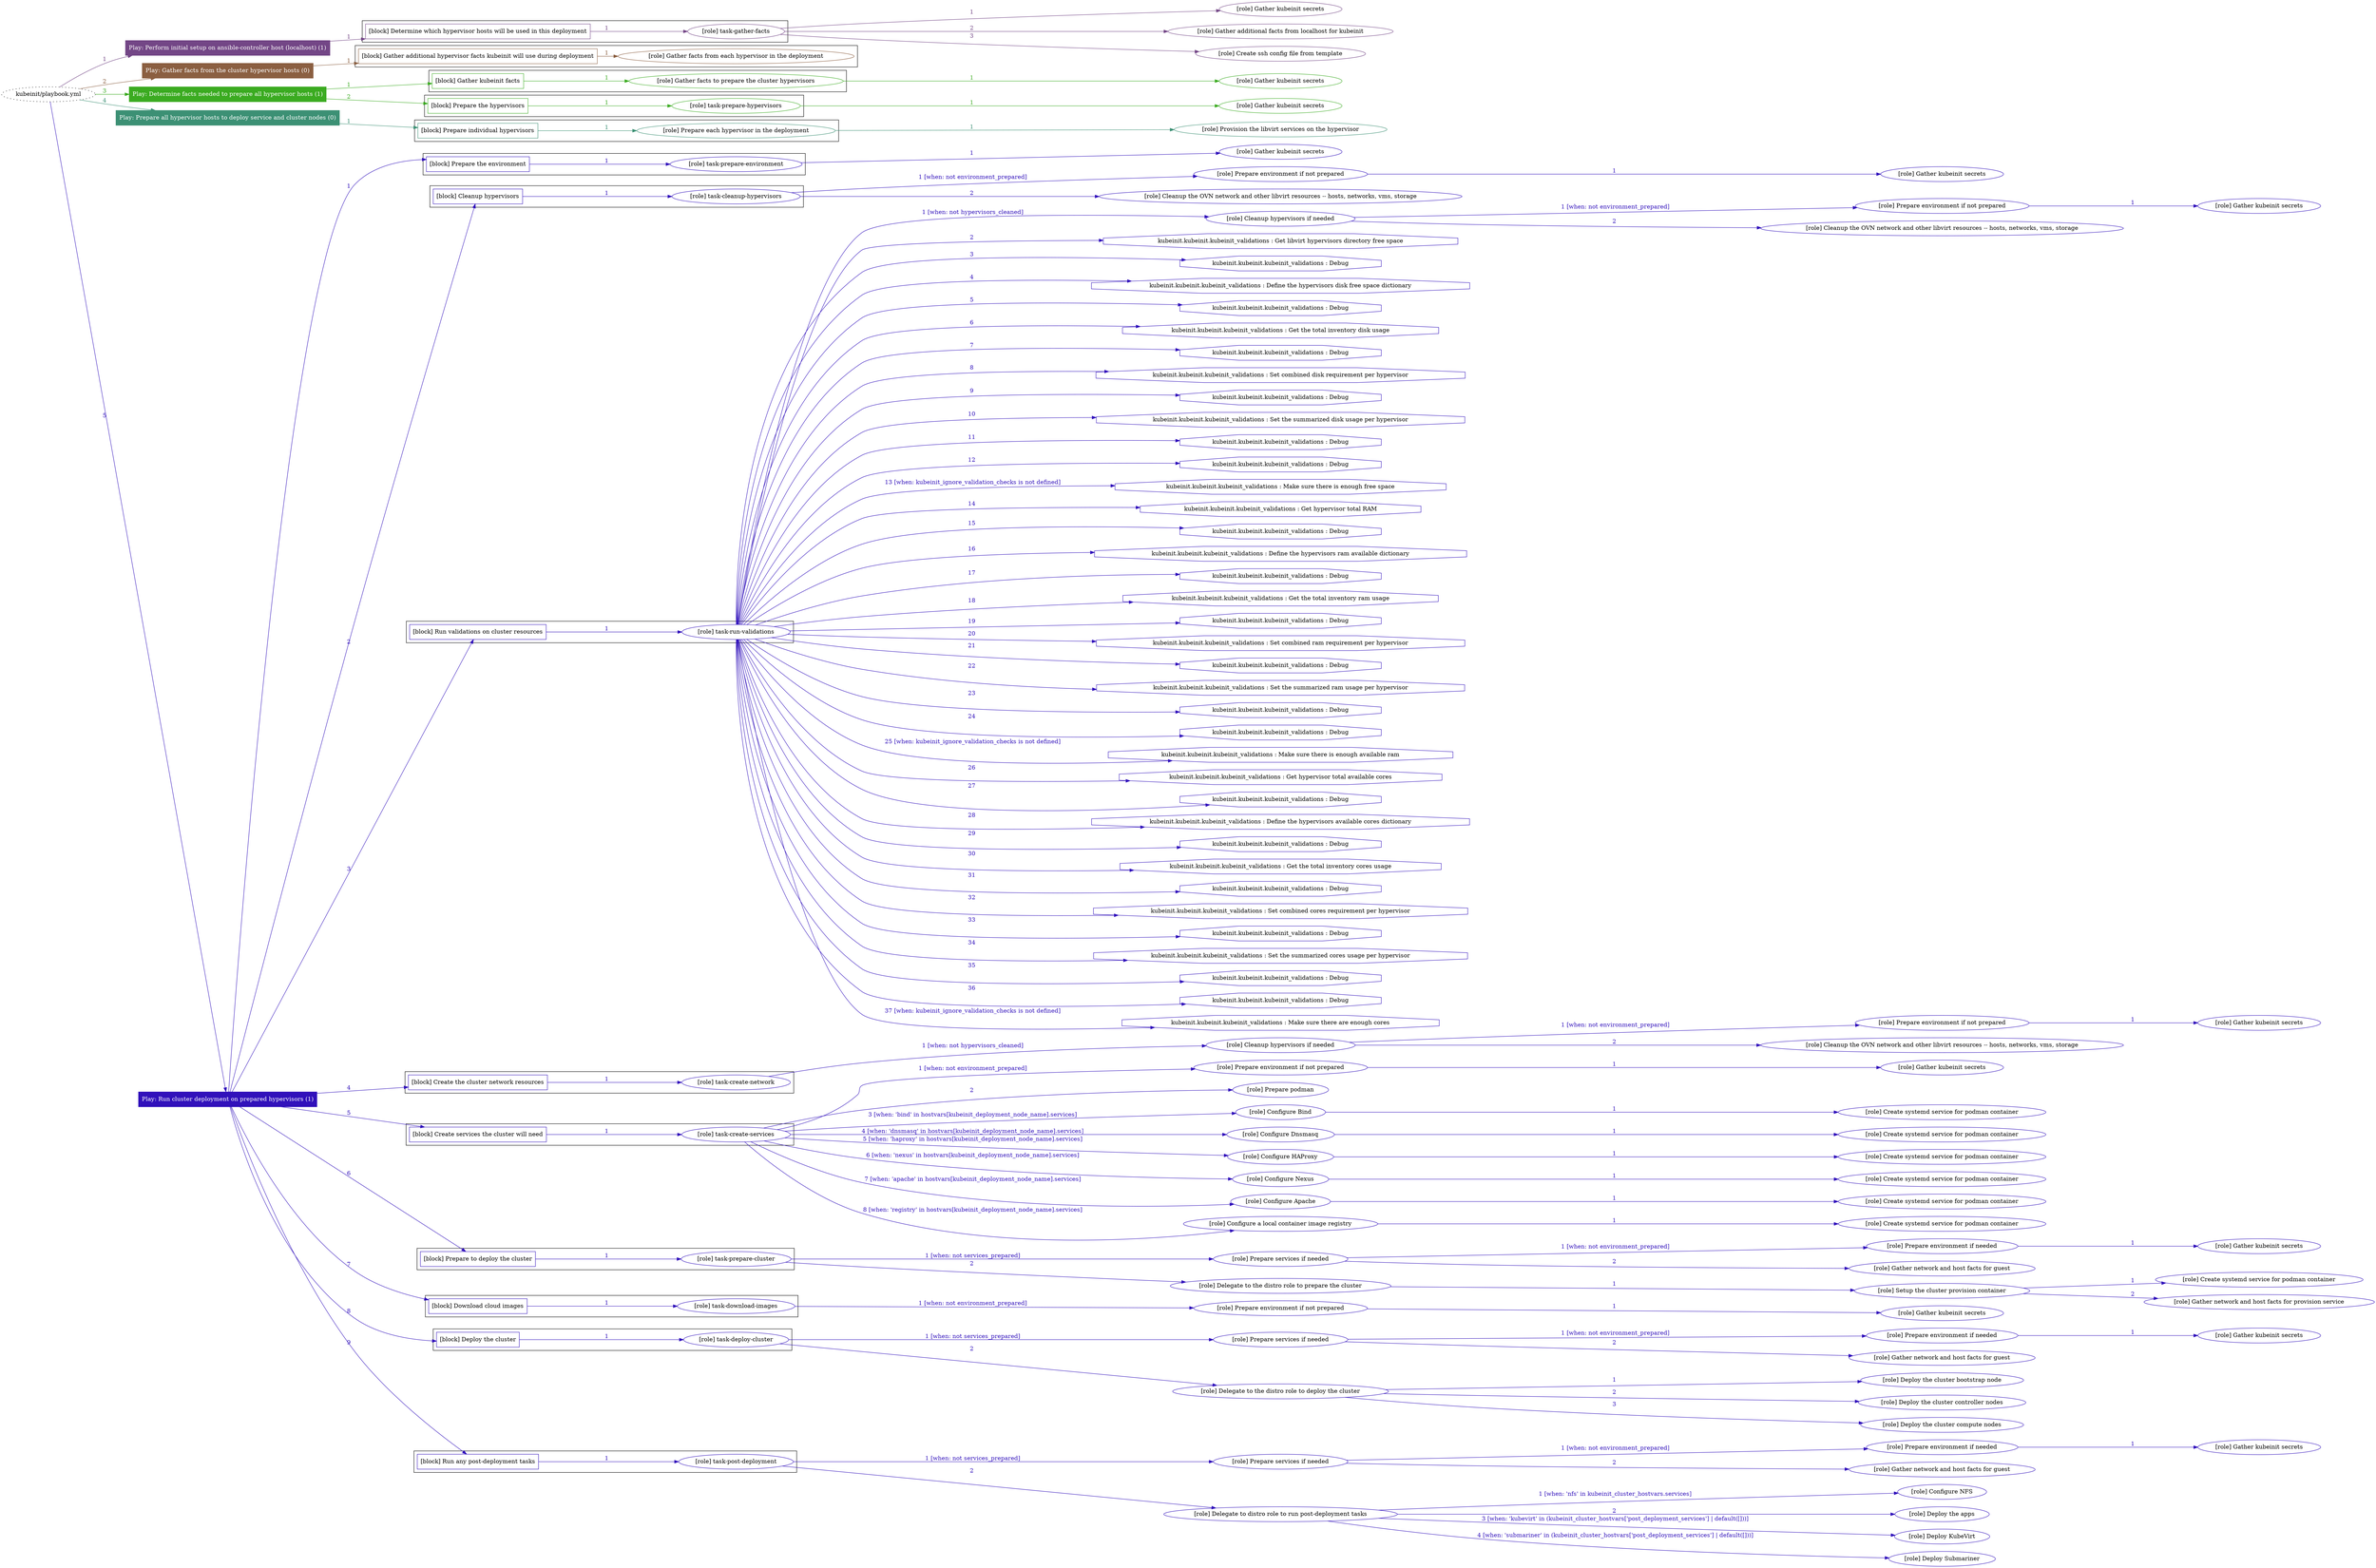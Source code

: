 digraph {
	graph [concentrate=true ordering=in rankdir=LR ratio=fill]
	edge [esep=5 sep=10]
	"kubeinit/playbook.yml" [URL="/home/runner/work/kubeinit/kubeinit/kubeinit/playbook.yml" id=playbook_791c0453 style=dotted]
	play_4732da83 [label="Play: Perform initial setup on ansible-controller host (localhost) (1)" URL="/home/runner/work/kubeinit/kubeinit/kubeinit/playbook.yml" color="#734686" fontcolor="#ffffff" id=play_4732da83 shape=box style=filled tooltip=localhost]
	"kubeinit/playbook.yml" -> play_4732da83 [label="1 " color="#734686" fontcolor="#734686" id=edge_247f57d6 labeltooltip="1 " tooltip="1 "]
	subgraph "Gather kubeinit secrets" {
		role_67d972f5 [label="[role] Gather kubeinit secrets" URL="/home/runner/.ansible/collections/ansible_collections/kubeinit/kubeinit/roles/kubeinit_prepare/tasks/build_hypervisors_group.yml" color="#734686" id=role_67d972f5 tooltip="Gather kubeinit secrets"]
	}
	subgraph "Gather additional facts from localhost for kubeinit" {
		role_28e95993 [label="[role] Gather additional facts from localhost for kubeinit" URL="/home/runner/.ansible/collections/ansible_collections/kubeinit/kubeinit/roles/kubeinit_prepare/tasks/build_hypervisors_group.yml" color="#734686" id=role_28e95993 tooltip="Gather additional facts from localhost for kubeinit"]
	}
	subgraph "Create ssh config file from template" {
		role_77e05cc2 [label="[role] Create ssh config file from template" URL="/home/runner/.ansible/collections/ansible_collections/kubeinit/kubeinit/roles/kubeinit_prepare/tasks/build_hypervisors_group.yml" color="#734686" id=role_77e05cc2 tooltip="Create ssh config file from template"]
	}
	subgraph "task-gather-facts" {
		role_57513679 [label="[role] task-gather-facts" URL="/home/runner/work/kubeinit/kubeinit/kubeinit/playbook.yml" color="#734686" id=role_57513679 tooltip="task-gather-facts"]
		role_57513679 -> role_67d972f5 [label="1 " color="#734686" fontcolor="#734686" id=edge_9a68a62b labeltooltip="1 " tooltip="1 "]
		role_57513679 -> role_28e95993 [label="2 " color="#734686" fontcolor="#734686" id=edge_15b70b30 labeltooltip="2 " tooltip="2 "]
		role_57513679 -> role_77e05cc2 [label="3 " color="#734686" fontcolor="#734686" id=edge_56bbe826 labeltooltip="3 " tooltip="3 "]
	}
	subgraph "Play: Perform initial setup on ansible-controller host (localhost) (1)" {
		play_4732da83 -> block_3647a9d5 [label=1 color="#734686" fontcolor="#734686" id=edge_0a615e95 labeltooltip=1 tooltip=1]
		subgraph cluster_block_3647a9d5 {
			block_3647a9d5 [label="[block] Determine which hypervisor hosts will be used in this deployment" URL="/home/runner/work/kubeinit/kubeinit/kubeinit/playbook.yml" color="#734686" id=block_3647a9d5 labeltooltip="Determine which hypervisor hosts will be used in this deployment" shape=box tooltip="Determine which hypervisor hosts will be used in this deployment"]
			block_3647a9d5 -> role_57513679 [label="1 " color="#734686" fontcolor="#734686" id=edge_1e1290f2 labeltooltip="1 " tooltip="1 "]
		}
	}
	play_72dd83b6 [label="Play: Gather facts from the cluster hypervisor hosts (0)" URL="/home/runner/work/kubeinit/kubeinit/kubeinit/playbook.yml" color="#8b5f41" fontcolor="#ffffff" id=play_72dd83b6 shape=box style=filled tooltip="Play: Gather facts from the cluster hypervisor hosts (0)"]
	"kubeinit/playbook.yml" -> play_72dd83b6 [label="2 " color="#8b5f41" fontcolor="#8b5f41" id=edge_9c69d873 labeltooltip="2 " tooltip="2 "]
	subgraph "Gather facts from each hypervisor in the deployment" {
		role_31e059db [label="[role] Gather facts from each hypervisor in the deployment" URL="/home/runner/work/kubeinit/kubeinit/kubeinit/playbook.yml" color="#8b5f41" id=role_31e059db tooltip="Gather facts from each hypervisor in the deployment"]
	}
	subgraph "Play: Gather facts from the cluster hypervisor hosts (0)" {
		play_72dd83b6 -> block_ad1795cc [label=1 color="#8b5f41" fontcolor="#8b5f41" id=edge_e80c7b7c labeltooltip=1 tooltip=1]
		subgraph cluster_block_ad1795cc {
			block_ad1795cc [label="[block] Gather additional hypervisor facts kubeinit will use during deployment" URL="/home/runner/work/kubeinit/kubeinit/kubeinit/playbook.yml" color="#8b5f41" id=block_ad1795cc labeltooltip="Gather additional hypervisor facts kubeinit will use during deployment" shape=box tooltip="Gather additional hypervisor facts kubeinit will use during deployment"]
			block_ad1795cc -> role_31e059db [label="1 " color="#8b5f41" fontcolor="#8b5f41" id=edge_495e90d0 labeltooltip="1 " tooltip="1 "]
		}
	}
	play_435c3e07 [label="Play: Determine facts needed to prepare all hypervisor hosts (1)" URL="/home/runner/work/kubeinit/kubeinit/kubeinit/playbook.yml" color="#3bab21" fontcolor="#ffffff" id=play_435c3e07 shape=box style=filled tooltip=localhost]
	"kubeinit/playbook.yml" -> play_435c3e07 [label="3 " color="#3bab21" fontcolor="#3bab21" id=edge_663534b1 labeltooltip="3 " tooltip="3 "]
	subgraph "Gather kubeinit secrets" {
		role_85942cc6 [label="[role] Gather kubeinit secrets" URL="/home/runner/.ansible/collections/ansible_collections/kubeinit/kubeinit/roles/kubeinit_prepare/tasks/gather_kubeinit_facts.yml" color="#3bab21" id=role_85942cc6 tooltip="Gather kubeinit secrets"]
	}
	subgraph "Gather facts to prepare the cluster hypervisors" {
		role_ffea602b [label="[role] Gather facts to prepare the cluster hypervisors" URL="/home/runner/work/kubeinit/kubeinit/kubeinit/playbook.yml" color="#3bab21" id=role_ffea602b tooltip="Gather facts to prepare the cluster hypervisors"]
		role_ffea602b -> role_85942cc6 [label="1 " color="#3bab21" fontcolor="#3bab21" id=edge_29d37637 labeltooltip="1 " tooltip="1 "]
	}
	subgraph "Gather kubeinit secrets" {
		role_cf060c9c [label="[role] Gather kubeinit secrets" URL="/home/runner/.ansible/collections/ansible_collections/kubeinit/kubeinit/roles/kubeinit_prepare/tasks/gather_kubeinit_facts.yml" color="#3bab21" id=role_cf060c9c tooltip="Gather kubeinit secrets"]
	}
	subgraph "task-prepare-hypervisors" {
		role_1bad6842 [label="[role] task-prepare-hypervisors" URL="/home/runner/work/kubeinit/kubeinit/kubeinit/playbook.yml" color="#3bab21" id=role_1bad6842 tooltip="task-prepare-hypervisors"]
		role_1bad6842 -> role_cf060c9c [label="1 " color="#3bab21" fontcolor="#3bab21" id=edge_e6b3fb68 labeltooltip="1 " tooltip="1 "]
	}
	subgraph "Play: Determine facts needed to prepare all hypervisor hosts (1)" {
		play_435c3e07 -> block_d9bdef0e [label=1 color="#3bab21" fontcolor="#3bab21" id=edge_c52118a2 labeltooltip=1 tooltip=1]
		subgraph cluster_block_d9bdef0e {
			block_d9bdef0e [label="[block] Gather kubeinit facts" URL="/home/runner/work/kubeinit/kubeinit/kubeinit/playbook.yml" color="#3bab21" id=block_d9bdef0e labeltooltip="Gather kubeinit facts" shape=box tooltip="Gather kubeinit facts"]
			block_d9bdef0e -> role_ffea602b [label="1 " color="#3bab21" fontcolor="#3bab21" id=edge_e497911c labeltooltip="1 " tooltip="1 "]
		}
		play_435c3e07 -> block_e591d4d4 [label=2 color="#3bab21" fontcolor="#3bab21" id=edge_94f733b4 labeltooltip=2 tooltip=2]
		subgraph cluster_block_e591d4d4 {
			block_e591d4d4 [label="[block] Prepare the hypervisors" URL="/home/runner/work/kubeinit/kubeinit/kubeinit/playbook.yml" color="#3bab21" id=block_e591d4d4 labeltooltip="Prepare the hypervisors" shape=box tooltip="Prepare the hypervisors"]
			block_e591d4d4 -> role_1bad6842 [label="1 " color="#3bab21" fontcolor="#3bab21" id=edge_834d7cd5 labeltooltip="1 " tooltip="1 "]
		}
	}
	play_7f64da61 [label="Play: Prepare all hypervisor hosts to deploy service and cluster nodes (0)" URL="/home/runner/work/kubeinit/kubeinit/kubeinit/playbook.yml" color="#3c9074" fontcolor="#ffffff" id=play_7f64da61 shape=box style=filled tooltip="Play: Prepare all hypervisor hosts to deploy service and cluster nodes (0)"]
	"kubeinit/playbook.yml" -> play_7f64da61 [label="4 " color="#3c9074" fontcolor="#3c9074" id=edge_f2aa316d labeltooltip="4 " tooltip="4 "]
	subgraph "Provision the libvirt services on the hypervisor" {
		role_c37ab443 [label="[role] Provision the libvirt services on the hypervisor" URL="/home/runner/.ansible/collections/ansible_collections/kubeinit/kubeinit/roles/kubeinit_prepare/tasks/prepare_hypervisor.yml" color="#3c9074" id=role_c37ab443 tooltip="Provision the libvirt services on the hypervisor"]
	}
	subgraph "Prepare each hypervisor in the deployment" {
		role_1d45b09f [label="[role] Prepare each hypervisor in the deployment" URL="/home/runner/work/kubeinit/kubeinit/kubeinit/playbook.yml" color="#3c9074" id=role_1d45b09f tooltip="Prepare each hypervisor in the deployment"]
		role_1d45b09f -> role_c37ab443 [label="1 " color="#3c9074" fontcolor="#3c9074" id=edge_a30ed580 labeltooltip="1 " tooltip="1 "]
	}
	subgraph "Play: Prepare all hypervisor hosts to deploy service and cluster nodes (0)" {
		play_7f64da61 -> block_4a739215 [label=1 color="#3c9074" fontcolor="#3c9074" id=edge_7a285227 labeltooltip=1 tooltip=1]
		subgraph cluster_block_4a739215 {
			block_4a739215 [label="[block] Prepare individual hypervisors" URL="/home/runner/work/kubeinit/kubeinit/kubeinit/playbook.yml" color="#3c9074" id=block_4a739215 labeltooltip="Prepare individual hypervisors" shape=box tooltip="Prepare individual hypervisors"]
			block_4a739215 -> role_1d45b09f [label="1 " color="#3c9074" fontcolor="#3c9074" id=edge_9ea2d188 labeltooltip="1 " tooltip="1 "]
		}
	}
	play_1b6c229e [label="Play: Run cluster deployment on prepared hypervisors (1)" URL="/home/runner/work/kubeinit/kubeinit/kubeinit/playbook.yml" color="#3111bb" fontcolor="#ffffff" id=play_1b6c229e shape=box style=filled tooltip=localhost]
	"kubeinit/playbook.yml" -> play_1b6c229e [label="5 " color="#3111bb" fontcolor="#3111bb" id=edge_98e32ae0 labeltooltip="5 " tooltip="5 "]
	subgraph "Gather kubeinit secrets" {
		role_0c3068fd [label="[role] Gather kubeinit secrets" URL="/home/runner/.ansible/collections/ansible_collections/kubeinit/kubeinit/roles/kubeinit_prepare/tasks/gather_kubeinit_facts.yml" color="#3111bb" id=role_0c3068fd tooltip="Gather kubeinit secrets"]
	}
	subgraph "task-prepare-environment" {
		role_349e8271 [label="[role] task-prepare-environment" URL="/home/runner/work/kubeinit/kubeinit/kubeinit/playbook.yml" color="#3111bb" id=role_349e8271 tooltip="task-prepare-environment"]
		role_349e8271 -> role_0c3068fd [label="1 " color="#3111bb" fontcolor="#3111bb" id=edge_ee263e46 labeltooltip="1 " tooltip="1 "]
	}
	subgraph "Gather kubeinit secrets" {
		role_1e12c9f8 [label="[role] Gather kubeinit secrets" URL="/home/runner/.ansible/collections/ansible_collections/kubeinit/kubeinit/roles/kubeinit_prepare/tasks/gather_kubeinit_facts.yml" color="#3111bb" id=role_1e12c9f8 tooltip="Gather kubeinit secrets"]
	}
	subgraph "Prepare environment if not prepared" {
		role_19d2df68 [label="[role] Prepare environment if not prepared" URL="/home/runner/.ansible/collections/ansible_collections/kubeinit/kubeinit/roles/kubeinit_prepare/tasks/cleanup_hypervisors.yml" color="#3111bb" id=role_19d2df68 tooltip="Prepare environment if not prepared"]
		role_19d2df68 -> role_1e12c9f8 [label="1 " color="#3111bb" fontcolor="#3111bb" id=edge_fa45f0ed labeltooltip="1 " tooltip="1 "]
	}
	subgraph "Cleanup the OVN network and other libvirt resources -- hosts, networks, vms, storage" {
		role_9353c619 [label="[role] Cleanup the OVN network and other libvirt resources -- hosts, networks, vms, storage" URL="/home/runner/.ansible/collections/ansible_collections/kubeinit/kubeinit/roles/kubeinit_prepare/tasks/cleanup_hypervisors.yml" color="#3111bb" id=role_9353c619 tooltip="Cleanup the OVN network and other libvirt resources -- hosts, networks, vms, storage"]
	}
	subgraph "task-cleanup-hypervisors" {
		role_e33dbd49 [label="[role] task-cleanup-hypervisors" URL="/home/runner/work/kubeinit/kubeinit/kubeinit/playbook.yml" color="#3111bb" id=role_e33dbd49 tooltip="task-cleanup-hypervisors"]
		role_e33dbd49 -> role_19d2df68 [label="1 [when: not environment_prepared]" color="#3111bb" fontcolor="#3111bb" id=edge_48071da5 labeltooltip="1 [when: not environment_prepared]" tooltip="1 [when: not environment_prepared]"]
		role_e33dbd49 -> role_9353c619 [label="2 " color="#3111bb" fontcolor="#3111bb" id=edge_59f5eea7 labeltooltip="2 " tooltip="2 "]
	}
	subgraph "Gather kubeinit secrets" {
		role_f9585999 [label="[role] Gather kubeinit secrets" URL="/home/runner/.ansible/collections/ansible_collections/kubeinit/kubeinit/roles/kubeinit_prepare/tasks/gather_kubeinit_facts.yml" color="#3111bb" id=role_f9585999 tooltip="Gather kubeinit secrets"]
	}
	subgraph "Prepare environment if not prepared" {
		role_f5e271bc [label="[role] Prepare environment if not prepared" URL="/home/runner/.ansible/collections/ansible_collections/kubeinit/kubeinit/roles/kubeinit_prepare/tasks/cleanup_hypervisors.yml" color="#3111bb" id=role_f5e271bc tooltip="Prepare environment if not prepared"]
		role_f5e271bc -> role_f9585999 [label="1 " color="#3111bb" fontcolor="#3111bb" id=edge_9139fb5e labeltooltip="1 " tooltip="1 "]
	}
	subgraph "Cleanup the OVN network and other libvirt resources -- hosts, networks, vms, storage" {
		role_328f8951 [label="[role] Cleanup the OVN network and other libvirt resources -- hosts, networks, vms, storage" URL="/home/runner/.ansible/collections/ansible_collections/kubeinit/kubeinit/roles/kubeinit_prepare/tasks/cleanup_hypervisors.yml" color="#3111bb" id=role_328f8951 tooltip="Cleanup the OVN network and other libvirt resources -- hosts, networks, vms, storage"]
	}
	subgraph "Cleanup hypervisors if needed" {
		role_9d85b66b [label="[role] Cleanup hypervisors if needed" URL="/home/runner/.ansible/collections/ansible_collections/kubeinit/kubeinit/roles/kubeinit_validations/tasks/main.yml" color="#3111bb" id=role_9d85b66b tooltip="Cleanup hypervisors if needed"]
		role_9d85b66b -> role_f5e271bc [label="1 [when: not environment_prepared]" color="#3111bb" fontcolor="#3111bb" id=edge_2681e235 labeltooltip="1 [when: not environment_prepared]" tooltip="1 [when: not environment_prepared]"]
		role_9d85b66b -> role_328f8951 [label="2 " color="#3111bb" fontcolor="#3111bb" id=edge_3a8dca63 labeltooltip="2 " tooltip="2 "]
	}
	subgraph "task-run-validations" {
		role_5d3e501f [label="[role] task-run-validations" URL="/home/runner/work/kubeinit/kubeinit/kubeinit/playbook.yml" color="#3111bb" id=role_5d3e501f tooltip="task-run-validations"]
		role_5d3e501f -> role_9d85b66b [label="1 [when: not hypervisors_cleaned]" color="#3111bb" fontcolor="#3111bb" id=edge_eeb7c495 labeltooltip="1 [when: not hypervisors_cleaned]" tooltip="1 [when: not hypervisors_cleaned]"]
		task_a68f6921 [label="kubeinit.kubeinit.kubeinit_validations : Get libvirt hypervisors directory free space" URL="/home/runner/.ansible/collections/ansible_collections/kubeinit/kubeinit/roles/kubeinit_validations/tasks/10_libvirt_free_space.yml" color="#3111bb" id=task_a68f6921 shape=octagon tooltip="kubeinit.kubeinit.kubeinit_validations : Get libvirt hypervisors directory free space"]
		role_5d3e501f -> task_a68f6921 [label="2 " color="#3111bb" fontcolor="#3111bb" id=edge_42d227be labeltooltip="2 " tooltip="2 "]
		task_02bd6acf [label="kubeinit.kubeinit.kubeinit_validations : Debug" URL="/home/runner/.ansible/collections/ansible_collections/kubeinit/kubeinit/roles/kubeinit_validations/tasks/10_libvirt_free_space.yml" color="#3111bb" id=task_02bd6acf shape=octagon tooltip="kubeinit.kubeinit.kubeinit_validations : Debug"]
		role_5d3e501f -> task_02bd6acf [label="3 " color="#3111bb" fontcolor="#3111bb" id=edge_5e4c693c labeltooltip="3 " tooltip="3 "]
		task_505e27f2 [label="kubeinit.kubeinit.kubeinit_validations : Define the hypervisors disk free space dictionary" URL="/home/runner/.ansible/collections/ansible_collections/kubeinit/kubeinit/roles/kubeinit_validations/tasks/10_libvirt_free_space.yml" color="#3111bb" id=task_505e27f2 shape=octagon tooltip="kubeinit.kubeinit.kubeinit_validations : Define the hypervisors disk free space dictionary"]
		role_5d3e501f -> task_505e27f2 [label="4 " color="#3111bb" fontcolor="#3111bb" id=edge_0b682b07 labeltooltip="4 " tooltip="4 "]
		task_dda071f7 [label="kubeinit.kubeinit.kubeinit_validations : Debug" URL="/home/runner/.ansible/collections/ansible_collections/kubeinit/kubeinit/roles/kubeinit_validations/tasks/10_libvirt_free_space.yml" color="#3111bb" id=task_dda071f7 shape=octagon tooltip="kubeinit.kubeinit.kubeinit_validations : Debug"]
		role_5d3e501f -> task_dda071f7 [label="5 " color="#3111bb" fontcolor="#3111bb" id=edge_a08bc27a labeltooltip="5 " tooltip="5 "]
		task_1fa6d399 [label="kubeinit.kubeinit.kubeinit_validations : Get the total inventory disk usage" URL="/home/runner/.ansible/collections/ansible_collections/kubeinit/kubeinit/roles/kubeinit_validations/tasks/10_libvirt_free_space.yml" color="#3111bb" id=task_1fa6d399 shape=octagon tooltip="kubeinit.kubeinit.kubeinit_validations : Get the total inventory disk usage"]
		role_5d3e501f -> task_1fa6d399 [label="6 " color="#3111bb" fontcolor="#3111bb" id=edge_b45b4149 labeltooltip="6 " tooltip="6 "]
		task_8b4e292a [label="kubeinit.kubeinit.kubeinit_validations : Debug" URL="/home/runner/.ansible/collections/ansible_collections/kubeinit/kubeinit/roles/kubeinit_validations/tasks/10_libvirt_free_space.yml" color="#3111bb" id=task_8b4e292a shape=octagon tooltip="kubeinit.kubeinit.kubeinit_validations : Debug"]
		role_5d3e501f -> task_8b4e292a [label="7 " color="#3111bb" fontcolor="#3111bb" id=edge_3fc2ee65 labeltooltip="7 " tooltip="7 "]
		task_5ad29e70 [label="kubeinit.kubeinit.kubeinit_validations : Set combined disk requirement per hypervisor" URL="/home/runner/.ansible/collections/ansible_collections/kubeinit/kubeinit/roles/kubeinit_validations/tasks/10_libvirt_free_space.yml" color="#3111bb" id=task_5ad29e70 shape=octagon tooltip="kubeinit.kubeinit.kubeinit_validations : Set combined disk requirement per hypervisor"]
		role_5d3e501f -> task_5ad29e70 [label="8 " color="#3111bb" fontcolor="#3111bb" id=edge_bae70f6b labeltooltip="8 " tooltip="8 "]
		task_03c6aa29 [label="kubeinit.kubeinit.kubeinit_validations : Debug" URL="/home/runner/.ansible/collections/ansible_collections/kubeinit/kubeinit/roles/kubeinit_validations/tasks/10_libvirt_free_space.yml" color="#3111bb" id=task_03c6aa29 shape=octagon tooltip="kubeinit.kubeinit.kubeinit_validations : Debug"]
		role_5d3e501f -> task_03c6aa29 [label="9 " color="#3111bb" fontcolor="#3111bb" id=edge_fe29748e labeltooltip="9 " tooltip="9 "]
		task_8a44ad61 [label="kubeinit.kubeinit.kubeinit_validations : Set the summarized disk usage per hypervisor" URL="/home/runner/.ansible/collections/ansible_collections/kubeinit/kubeinit/roles/kubeinit_validations/tasks/10_libvirt_free_space.yml" color="#3111bb" id=task_8a44ad61 shape=octagon tooltip="kubeinit.kubeinit.kubeinit_validations : Set the summarized disk usage per hypervisor"]
		role_5d3e501f -> task_8a44ad61 [label="10 " color="#3111bb" fontcolor="#3111bb" id=edge_1de9ae3e labeltooltip="10 " tooltip="10 "]
		task_76222977 [label="kubeinit.kubeinit.kubeinit_validations : Debug" URL="/home/runner/.ansible/collections/ansible_collections/kubeinit/kubeinit/roles/kubeinit_validations/tasks/10_libvirt_free_space.yml" color="#3111bb" id=task_76222977 shape=octagon tooltip="kubeinit.kubeinit.kubeinit_validations : Debug"]
		role_5d3e501f -> task_76222977 [label="11 " color="#3111bb" fontcolor="#3111bb" id=edge_cd9bb55f labeltooltip="11 " tooltip="11 "]
		task_9df9c519 [label="kubeinit.kubeinit.kubeinit_validations : Debug" URL="/home/runner/.ansible/collections/ansible_collections/kubeinit/kubeinit/roles/kubeinit_validations/tasks/10_libvirt_free_space.yml" color="#3111bb" id=task_9df9c519 shape=octagon tooltip="kubeinit.kubeinit.kubeinit_validations : Debug"]
		role_5d3e501f -> task_9df9c519 [label="12 " color="#3111bb" fontcolor="#3111bb" id=edge_8e889bcd labeltooltip="12 " tooltip="12 "]
		task_ce770fe0 [label="kubeinit.kubeinit.kubeinit_validations : Make sure there is enough free space" URL="/home/runner/.ansible/collections/ansible_collections/kubeinit/kubeinit/roles/kubeinit_validations/tasks/10_libvirt_free_space.yml" color="#3111bb" id=task_ce770fe0 shape=octagon tooltip="kubeinit.kubeinit.kubeinit_validations : Make sure there is enough free space"]
		role_5d3e501f -> task_ce770fe0 [label="13 [when: kubeinit_ignore_validation_checks is not defined]" color="#3111bb" fontcolor="#3111bb" id=edge_7e7b00fb labeltooltip="13 [when: kubeinit_ignore_validation_checks is not defined]" tooltip="13 [when: kubeinit_ignore_validation_checks is not defined]"]
		task_c298a204 [label="kubeinit.kubeinit.kubeinit_validations : Get hypervisor total RAM" URL="/home/runner/.ansible/collections/ansible_collections/kubeinit/kubeinit/roles/kubeinit_validations/tasks/20_libvirt_available_ram.yml" color="#3111bb" id=task_c298a204 shape=octagon tooltip="kubeinit.kubeinit.kubeinit_validations : Get hypervisor total RAM"]
		role_5d3e501f -> task_c298a204 [label="14 " color="#3111bb" fontcolor="#3111bb" id=edge_ee162b23 labeltooltip="14 " tooltip="14 "]
		task_90c69115 [label="kubeinit.kubeinit.kubeinit_validations : Debug" URL="/home/runner/.ansible/collections/ansible_collections/kubeinit/kubeinit/roles/kubeinit_validations/tasks/20_libvirt_available_ram.yml" color="#3111bb" id=task_90c69115 shape=octagon tooltip="kubeinit.kubeinit.kubeinit_validations : Debug"]
		role_5d3e501f -> task_90c69115 [label="15 " color="#3111bb" fontcolor="#3111bb" id=edge_55cb09fd labeltooltip="15 " tooltip="15 "]
		task_f3f590b1 [label="kubeinit.kubeinit.kubeinit_validations : Define the hypervisors ram available dictionary" URL="/home/runner/.ansible/collections/ansible_collections/kubeinit/kubeinit/roles/kubeinit_validations/tasks/20_libvirt_available_ram.yml" color="#3111bb" id=task_f3f590b1 shape=octagon tooltip="kubeinit.kubeinit.kubeinit_validations : Define the hypervisors ram available dictionary"]
		role_5d3e501f -> task_f3f590b1 [label="16 " color="#3111bb" fontcolor="#3111bb" id=edge_3fa87b9a labeltooltip="16 " tooltip="16 "]
		task_a4fffb28 [label="kubeinit.kubeinit.kubeinit_validations : Debug" URL="/home/runner/.ansible/collections/ansible_collections/kubeinit/kubeinit/roles/kubeinit_validations/tasks/20_libvirt_available_ram.yml" color="#3111bb" id=task_a4fffb28 shape=octagon tooltip="kubeinit.kubeinit.kubeinit_validations : Debug"]
		role_5d3e501f -> task_a4fffb28 [label="17 " color="#3111bb" fontcolor="#3111bb" id=edge_3b419c6c labeltooltip="17 " tooltip="17 "]
		task_822fd0f6 [label="kubeinit.kubeinit.kubeinit_validations : Get the total inventory ram usage" URL="/home/runner/.ansible/collections/ansible_collections/kubeinit/kubeinit/roles/kubeinit_validations/tasks/20_libvirt_available_ram.yml" color="#3111bb" id=task_822fd0f6 shape=octagon tooltip="kubeinit.kubeinit.kubeinit_validations : Get the total inventory ram usage"]
		role_5d3e501f -> task_822fd0f6 [label="18 " color="#3111bb" fontcolor="#3111bb" id=edge_8b7a0a57 labeltooltip="18 " tooltip="18 "]
		task_95d83189 [label="kubeinit.kubeinit.kubeinit_validations : Debug" URL="/home/runner/.ansible/collections/ansible_collections/kubeinit/kubeinit/roles/kubeinit_validations/tasks/20_libvirt_available_ram.yml" color="#3111bb" id=task_95d83189 shape=octagon tooltip="kubeinit.kubeinit.kubeinit_validations : Debug"]
		role_5d3e501f -> task_95d83189 [label="19 " color="#3111bb" fontcolor="#3111bb" id=edge_fcfb4e46 labeltooltip="19 " tooltip="19 "]
		task_7227fbe3 [label="kubeinit.kubeinit.kubeinit_validations : Set combined ram requirement per hypervisor" URL="/home/runner/.ansible/collections/ansible_collections/kubeinit/kubeinit/roles/kubeinit_validations/tasks/20_libvirt_available_ram.yml" color="#3111bb" id=task_7227fbe3 shape=octagon tooltip="kubeinit.kubeinit.kubeinit_validations : Set combined ram requirement per hypervisor"]
		role_5d3e501f -> task_7227fbe3 [label="20 " color="#3111bb" fontcolor="#3111bb" id=edge_efbdd70e labeltooltip="20 " tooltip="20 "]
		task_7adb7158 [label="kubeinit.kubeinit.kubeinit_validations : Debug" URL="/home/runner/.ansible/collections/ansible_collections/kubeinit/kubeinit/roles/kubeinit_validations/tasks/20_libvirt_available_ram.yml" color="#3111bb" id=task_7adb7158 shape=octagon tooltip="kubeinit.kubeinit.kubeinit_validations : Debug"]
		role_5d3e501f -> task_7adb7158 [label="21 " color="#3111bb" fontcolor="#3111bb" id=edge_3ff77c0d labeltooltip="21 " tooltip="21 "]
		task_edc4b5d5 [label="kubeinit.kubeinit.kubeinit_validations : Set the summarized ram usage per hypervisor" URL="/home/runner/.ansible/collections/ansible_collections/kubeinit/kubeinit/roles/kubeinit_validations/tasks/20_libvirt_available_ram.yml" color="#3111bb" id=task_edc4b5d5 shape=octagon tooltip="kubeinit.kubeinit.kubeinit_validations : Set the summarized ram usage per hypervisor"]
		role_5d3e501f -> task_edc4b5d5 [label="22 " color="#3111bb" fontcolor="#3111bb" id=edge_cac86768 labeltooltip="22 " tooltip="22 "]
		task_043d1b80 [label="kubeinit.kubeinit.kubeinit_validations : Debug" URL="/home/runner/.ansible/collections/ansible_collections/kubeinit/kubeinit/roles/kubeinit_validations/tasks/20_libvirt_available_ram.yml" color="#3111bb" id=task_043d1b80 shape=octagon tooltip="kubeinit.kubeinit.kubeinit_validations : Debug"]
		role_5d3e501f -> task_043d1b80 [label="23 " color="#3111bb" fontcolor="#3111bb" id=edge_0ea06cf2 labeltooltip="23 " tooltip="23 "]
		task_df2bc536 [label="kubeinit.kubeinit.kubeinit_validations : Debug" URL="/home/runner/.ansible/collections/ansible_collections/kubeinit/kubeinit/roles/kubeinit_validations/tasks/20_libvirt_available_ram.yml" color="#3111bb" id=task_df2bc536 shape=octagon tooltip="kubeinit.kubeinit.kubeinit_validations : Debug"]
		role_5d3e501f -> task_df2bc536 [label="24 " color="#3111bb" fontcolor="#3111bb" id=edge_98335404 labeltooltip="24 " tooltip="24 "]
		task_9195029b [label="kubeinit.kubeinit.kubeinit_validations : Make sure there is enough available ram" URL="/home/runner/.ansible/collections/ansible_collections/kubeinit/kubeinit/roles/kubeinit_validations/tasks/20_libvirt_available_ram.yml" color="#3111bb" id=task_9195029b shape=octagon tooltip="kubeinit.kubeinit.kubeinit_validations : Make sure there is enough available ram"]
		role_5d3e501f -> task_9195029b [label="25 [when: kubeinit_ignore_validation_checks is not defined]" color="#3111bb" fontcolor="#3111bb" id=edge_50df25a1 labeltooltip="25 [when: kubeinit_ignore_validation_checks is not defined]" tooltip="25 [when: kubeinit_ignore_validation_checks is not defined]"]
		task_0f7f0e17 [label="kubeinit.kubeinit.kubeinit_validations : Get hypervisor total available cores" URL="/home/runner/.ansible/collections/ansible_collections/kubeinit/kubeinit/roles/kubeinit_validations/tasks/30_libvirt_check_cpu_cores.yml" color="#3111bb" id=task_0f7f0e17 shape=octagon tooltip="kubeinit.kubeinit.kubeinit_validations : Get hypervisor total available cores"]
		role_5d3e501f -> task_0f7f0e17 [label="26 " color="#3111bb" fontcolor="#3111bb" id=edge_d2d86ef3 labeltooltip="26 " tooltip="26 "]
		task_85804311 [label="kubeinit.kubeinit.kubeinit_validations : Debug" URL="/home/runner/.ansible/collections/ansible_collections/kubeinit/kubeinit/roles/kubeinit_validations/tasks/30_libvirt_check_cpu_cores.yml" color="#3111bb" id=task_85804311 shape=octagon tooltip="kubeinit.kubeinit.kubeinit_validations : Debug"]
		role_5d3e501f -> task_85804311 [label="27 " color="#3111bb" fontcolor="#3111bb" id=edge_97991ae7 labeltooltip="27 " tooltip="27 "]
		task_5dc5480a [label="kubeinit.kubeinit.kubeinit_validations : Define the hypervisors available cores dictionary" URL="/home/runner/.ansible/collections/ansible_collections/kubeinit/kubeinit/roles/kubeinit_validations/tasks/30_libvirt_check_cpu_cores.yml" color="#3111bb" id=task_5dc5480a shape=octagon tooltip="kubeinit.kubeinit.kubeinit_validations : Define the hypervisors available cores dictionary"]
		role_5d3e501f -> task_5dc5480a [label="28 " color="#3111bb" fontcolor="#3111bb" id=edge_bdb0254d labeltooltip="28 " tooltip="28 "]
		task_2f6b3416 [label="kubeinit.kubeinit.kubeinit_validations : Debug" URL="/home/runner/.ansible/collections/ansible_collections/kubeinit/kubeinit/roles/kubeinit_validations/tasks/30_libvirt_check_cpu_cores.yml" color="#3111bb" id=task_2f6b3416 shape=octagon tooltip="kubeinit.kubeinit.kubeinit_validations : Debug"]
		role_5d3e501f -> task_2f6b3416 [label="29 " color="#3111bb" fontcolor="#3111bb" id=edge_91ba91e4 labeltooltip="29 " tooltip="29 "]
		task_0df18e30 [label="kubeinit.kubeinit.kubeinit_validations : Get the total inventory cores usage" URL="/home/runner/.ansible/collections/ansible_collections/kubeinit/kubeinit/roles/kubeinit_validations/tasks/30_libvirt_check_cpu_cores.yml" color="#3111bb" id=task_0df18e30 shape=octagon tooltip="kubeinit.kubeinit.kubeinit_validations : Get the total inventory cores usage"]
		role_5d3e501f -> task_0df18e30 [label="30 " color="#3111bb" fontcolor="#3111bb" id=edge_deab4e49 labeltooltip="30 " tooltip="30 "]
		task_a67aba84 [label="kubeinit.kubeinit.kubeinit_validations : Debug" URL="/home/runner/.ansible/collections/ansible_collections/kubeinit/kubeinit/roles/kubeinit_validations/tasks/30_libvirt_check_cpu_cores.yml" color="#3111bb" id=task_a67aba84 shape=octagon tooltip="kubeinit.kubeinit.kubeinit_validations : Debug"]
		role_5d3e501f -> task_a67aba84 [label="31 " color="#3111bb" fontcolor="#3111bb" id=edge_54184857 labeltooltip="31 " tooltip="31 "]
		task_81e0fa6a [label="kubeinit.kubeinit.kubeinit_validations : Set combined cores requirement per hypervisor" URL="/home/runner/.ansible/collections/ansible_collections/kubeinit/kubeinit/roles/kubeinit_validations/tasks/30_libvirt_check_cpu_cores.yml" color="#3111bb" id=task_81e0fa6a shape=octagon tooltip="kubeinit.kubeinit.kubeinit_validations : Set combined cores requirement per hypervisor"]
		role_5d3e501f -> task_81e0fa6a [label="32 " color="#3111bb" fontcolor="#3111bb" id=edge_d3d484c9 labeltooltip="32 " tooltip="32 "]
		task_2143913e [label="kubeinit.kubeinit.kubeinit_validations : Debug" URL="/home/runner/.ansible/collections/ansible_collections/kubeinit/kubeinit/roles/kubeinit_validations/tasks/30_libvirt_check_cpu_cores.yml" color="#3111bb" id=task_2143913e shape=octagon tooltip="kubeinit.kubeinit.kubeinit_validations : Debug"]
		role_5d3e501f -> task_2143913e [label="33 " color="#3111bb" fontcolor="#3111bb" id=edge_82ecf249 labeltooltip="33 " tooltip="33 "]
		task_bf5b7263 [label="kubeinit.kubeinit.kubeinit_validations : Set the summarized cores usage per hypervisor" URL="/home/runner/.ansible/collections/ansible_collections/kubeinit/kubeinit/roles/kubeinit_validations/tasks/30_libvirt_check_cpu_cores.yml" color="#3111bb" id=task_bf5b7263 shape=octagon tooltip="kubeinit.kubeinit.kubeinit_validations : Set the summarized cores usage per hypervisor"]
		role_5d3e501f -> task_bf5b7263 [label="34 " color="#3111bb" fontcolor="#3111bb" id=edge_9595c795 labeltooltip="34 " tooltip="34 "]
		task_8390a02e [label="kubeinit.kubeinit.kubeinit_validations : Debug" URL="/home/runner/.ansible/collections/ansible_collections/kubeinit/kubeinit/roles/kubeinit_validations/tasks/30_libvirt_check_cpu_cores.yml" color="#3111bb" id=task_8390a02e shape=octagon tooltip="kubeinit.kubeinit.kubeinit_validations : Debug"]
		role_5d3e501f -> task_8390a02e [label="35 " color="#3111bb" fontcolor="#3111bb" id=edge_39150763 labeltooltip="35 " tooltip="35 "]
		task_9ad6552f [label="kubeinit.kubeinit.kubeinit_validations : Debug" URL="/home/runner/.ansible/collections/ansible_collections/kubeinit/kubeinit/roles/kubeinit_validations/tasks/30_libvirt_check_cpu_cores.yml" color="#3111bb" id=task_9ad6552f shape=octagon tooltip="kubeinit.kubeinit.kubeinit_validations : Debug"]
		role_5d3e501f -> task_9ad6552f [label="36 " color="#3111bb" fontcolor="#3111bb" id=edge_75358691 labeltooltip="36 " tooltip="36 "]
		task_a28f042d [label="kubeinit.kubeinit.kubeinit_validations : Make sure there are enough cores" URL="/home/runner/.ansible/collections/ansible_collections/kubeinit/kubeinit/roles/kubeinit_validations/tasks/30_libvirt_check_cpu_cores.yml" color="#3111bb" id=task_a28f042d shape=octagon tooltip="kubeinit.kubeinit.kubeinit_validations : Make sure there are enough cores"]
		role_5d3e501f -> task_a28f042d [label="37 [when: kubeinit_ignore_validation_checks is not defined]" color="#3111bb" fontcolor="#3111bb" id=edge_c4fd3aaf labeltooltip="37 [when: kubeinit_ignore_validation_checks is not defined]" tooltip="37 [when: kubeinit_ignore_validation_checks is not defined]"]
	}
	subgraph "Gather kubeinit secrets" {
		role_8ad8eaf7 [label="[role] Gather kubeinit secrets" URL="/home/runner/.ansible/collections/ansible_collections/kubeinit/kubeinit/roles/kubeinit_prepare/tasks/gather_kubeinit_facts.yml" color="#3111bb" id=role_8ad8eaf7 tooltip="Gather kubeinit secrets"]
	}
	subgraph "Prepare environment if not prepared" {
		role_b9a3d643 [label="[role] Prepare environment if not prepared" URL="/home/runner/.ansible/collections/ansible_collections/kubeinit/kubeinit/roles/kubeinit_prepare/tasks/cleanup_hypervisors.yml" color="#3111bb" id=role_b9a3d643 tooltip="Prepare environment if not prepared"]
		role_b9a3d643 -> role_8ad8eaf7 [label="1 " color="#3111bb" fontcolor="#3111bb" id=edge_8929aeea labeltooltip="1 " tooltip="1 "]
	}
	subgraph "Cleanup the OVN network and other libvirt resources -- hosts, networks, vms, storage" {
		role_4f3d5f95 [label="[role] Cleanup the OVN network and other libvirt resources -- hosts, networks, vms, storage" URL="/home/runner/.ansible/collections/ansible_collections/kubeinit/kubeinit/roles/kubeinit_prepare/tasks/cleanup_hypervisors.yml" color="#3111bb" id=role_4f3d5f95 tooltip="Cleanup the OVN network and other libvirt resources -- hosts, networks, vms, storage"]
	}
	subgraph "Cleanup hypervisors if needed" {
		role_e100e8e5 [label="[role] Cleanup hypervisors if needed" URL="/home/runner/.ansible/collections/ansible_collections/kubeinit/kubeinit/roles/kubeinit_libvirt/tasks/create_network.yml" color="#3111bb" id=role_e100e8e5 tooltip="Cleanup hypervisors if needed"]
		role_e100e8e5 -> role_b9a3d643 [label="1 [when: not environment_prepared]" color="#3111bb" fontcolor="#3111bb" id=edge_551f1c6b labeltooltip="1 [when: not environment_prepared]" tooltip="1 [when: not environment_prepared]"]
		role_e100e8e5 -> role_4f3d5f95 [label="2 " color="#3111bb" fontcolor="#3111bb" id=edge_1125186c labeltooltip="2 " tooltip="2 "]
	}
	subgraph "task-create-network" {
		role_db0227b8 [label="[role] task-create-network" URL="/home/runner/work/kubeinit/kubeinit/kubeinit/playbook.yml" color="#3111bb" id=role_db0227b8 tooltip="task-create-network"]
		role_db0227b8 -> role_e100e8e5 [label="1 [when: not hypervisors_cleaned]" color="#3111bb" fontcolor="#3111bb" id=edge_004b146e labeltooltip="1 [when: not hypervisors_cleaned]" tooltip="1 [when: not hypervisors_cleaned]"]
	}
	subgraph "Gather kubeinit secrets" {
		role_6f83abc8 [label="[role] Gather kubeinit secrets" URL="/home/runner/.ansible/collections/ansible_collections/kubeinit/kubeinit/roles/kubeinit_prepare/tasks/gather_kubeinit_facts.yml" color="#3111bb" id=role_6f83abc8 tooltip="Gather kubeinit secrets"]
	}
	subgraph "Prepare environment if not prepared" {
		role_c659375a [label="[role] Prepare environment if not prepared" URL="/home/runner/.ansible/collections/ansible_collections/kubeinit/kubeinit/roles/kubeinit_services/tasks/main.yml" color="#3111bb" id=role_c659375a tooltip="Prepare environment if not prepared"]
		role_c659375a -> role_6f83abc8 [label="1 " color="#3111bb" fontcolor="#3111bb" id=edge_863a6252 labeltooltip="1 " tooltip="1 "]
	}
	subgraph "Prepare podman" {
		role_55aca957 [label="[role] Prepare podman" URL="/home/runner/.ansible/collections/ansible_collections/kubeinit/kubeinit/roles/kubeinit_services/tasks/00_create_service_pod.yml" color="#3111bb" id=role_55aca957 tooltip="Prepare podman"]
	}
	subgraph "Create systemd service for podman container" {
		role_8fffb4de [label="[role] Create systemd service for podman container" URL="/home/runner/.ansible/collections/ansible_collections/kubeinit/kubeinit/roles/kubeinit_bind/tasks/main.yml" color="#3111bb" id=role_8fffb4de tooltip="Create systemd service for podman container"]
	}
	subgraph "Configure Bind" {
		role_bebfdd21 [label="[role] Configure Bind" URL="/home/runner/.ansible/collections/ansible_collections/kubeinit/kubeinit/roles/kubeinit_services/tasks/start_services_containers.yml" color="#3111bb" id=role_bebfdd21 tooltip="Configure Bind"]
		role_bebfdd21 -> role_8fffb4de [label="1 " color="#3111bb" fontcolor="#3111bb" id=edge_ceabdcdb labeltooltip="1 " tooltip="1 "]
	}
	subgraph "Create systemd service for podman container" {
		role_94a4101e [label="[role] Create systemd service for podman container" URL="/home/runner/.ansible/collections/ansible_collections/kubeinit/kubeinit/roles/kubeinit_dnsmasq/tasks/main.yml" color="#3111bb" id=role_94a4101e tooltip="Create systemd service for podman container"]
	}
	subgraph "Configure Dnsmasq" {
		role_1f0f63ec [label="[role] Configure Dnsmasq" URL="/home/runner/.ansible/collections/ansible_collections/kubeinit/kubeinit/roles/kubeinit_services/tasks/start_services_containers.yml" color="#3111bb" id=role_1f0f63ec tooltip="Configure Dnsmasq"]
		role_1f0f63ec -> role_94a4101e [label="1 " color="#3111bb" fontcolor="#3111bb" id=edge_ed965896 labeltooltip="1 " tooltip="1 "]
	}
	subgraph "Create systemd service for podman container" {
		role_25a7346a [label="[role] Create systemd service for podman container" URL="/home/runner/.ansible/collections/ansible_collections/kubeinit/kubeinit/roles/kubeinit_haproxy/tasks/main.yml" color="#3111bb" id=role_25a7346a tooltip="Create systemd service for podman container"]
	}
	subgraph "Configure HAProxy" {
		role_a7d2ada4 [label="[role] Configure HAProxy" URL="/home/runner/.ansible/collections/ansible_collections/kubeinit/kubeinit/roles/kubeinit_services/tasks/start_services_containers.yml" color="#3111bb" id=role_a7d2ada4 tooltip="Configure HAProxy"]
		role_a7d2ada4 -> role_25a7346a [label="1 " color="#3111bb" fontcolor="#3111bb" id=edge_d319fbc4 labeltooltip="1 " tooltip="1 "]
	}
	subgraph "Create systemd service for podman container" {
		role_fae559d4 [label="[role] Create systemd service for podman container" URL="/home/runner/.ansible/collections/ansible_collections/kubeinit/kubeinit/roles/kubeinit_nexus/tasks/main.yml" color="#3111bb" id=role_fae559d4 tooltip="Create systemd service for podman container"]
	}
	subgraph "Configure Nexus" {
		role_aa754099 [label="[role] Configure Nexus" URL="/home/runner/.ansible/collections/ansible_collections/kubeinit/kubeinit/roles/kubeinit_services/tasks/start_services_containers.yml" color="#3111bb" id=role_aa754099 tooltip="Configure Nexus"]
		role_aa754099 -> role_fae559d4 [label="1 " color="#3111bb" fontcolor="#3111bb" id=edge_debae898 labeltooltip="1 " tooltip="1 "]
	}
	subgraph "Create systemd service for podman container" {
		role_00bd0fae [label="[role] Create systemd service for podman container" URL="/home/runner/.ansible/collections/ansible_collections/kubeinit/kubeinit/roles/kubeinit_apache/tasks/main.yml" color="#3111bb" id=role_00bd0fae tooltip="Create systemd service for podman container"]
	}
	subgraph "Configure Apache" {
		role_4ae99cb1 [label="[role] Configure Apache" URL="/home/runner/.ansible/collections/ansible_collections/kubeinit/kubeinit/roles/kubeinit_services/tasks/start_services_containers.yml" color="#3111bb" id=role_4ae99cb1 tooltip="Configure Apache"]
		role_4ae99cb1 -> role_00bd0fae [label="1 " color="#3111bb" fontcolor="#3111bb" id=edge_879d28ac labeltooltip="1 " tooltip="1 "]
	}
	subgraph "Create systemd service for podman container" {
		role_1db92ab7 [label="[role] Create systemd service for podman container" URL="/home/runner/.ansible/collections/ansible_collections/kubeinit/kubeinit/roles/kubeinit_registry/tasks/main.yml" color="#3111bb" id=role_1db92ab7 tooltip="Create systemd service for podman container"]
	}
	subgraph "Configure a local container image registry" {
		role_7b313937 [label="[role] Configure a local container image registry" URL="/home/runner/.ansible/collections/ansible_collections/kubeinit/kubeinit/roles/kubeinit_services/tasks/start_services_containers.yml" color="#3111bb" id=role_7b313937 tooltip="Configure a local container image registry"]
		role_7b313937 -> role_1db92ab7 [label="1 " color="#3111bb" fontcolor="#3111bb" id=edge_c67aae63 labeltooltip="1 " tooltip="1 "]
	}
	subgraph "task-create-services" {
		role_96f8b583 [label="[role] task-create-services" URL="/home/runner/work/kubeinit/kubeinit/kubeinit/playbook.yml" color="#3111bb" id=role_96f8b583 tooltip="task-create-services"]
		role_96f8b583 -> role_c659375a [label="1 [when: not environment_prepared]" color="#3111bb" fontcolor="#3111bb" id=edge_ed9b9317 labeltooltip="1 [when: not environment_prepared]" tooltip="1 [when: not environment_prepared]"]
		role_96f8b583 -> role_55aca957 [label="2 " color="#3111bb" fontcolor="#3111bb" id=edge_3afbbc6d labeltooltip="2 " tooltip="2 "]
		role_96f8b583 -> role_bebfdd21 [label="3 [when: 'bind' in hostvars[kubeinit_deployment_node_name].services]" color="#3111bb" fontcolor="#3111bb" id=edge_153ba559 labeltooltip="3 [when: 'bind' in hostvars[kubeinit_deployment_node_name].services]" tooltip="3 [when: 'bind' in hostvars[kubeinit_deployment_node_name].services]"]
		role_96f8b583 -> role_1f0f63ec [label="4 [when: 'dnsmasq' in hostvars[kubeinit_deployment_node_name].services]" color="#3111bb" fontcolor="#3111bb" id=edge_471daffd labeltooltip="4 [when: 'dnsmasq' in hostvars[kubeinit_deployment_node_name].services]" tooltip="4 [when: 'dnsmasq' in hostvars[kubeinit_deployment_node_name].services]"]
		role_96f8b583 -> role_a7d2ada4 [label="5 [when: 'haproxy' in hostvars[kubeinit_deployment_node_name].services]" color="#3111bb" fontcolor="#3111bb" id=edge_2c1cbaa9 labeltooltip="5 [when: 'haproxy' in hostvars[kubeinit_deployment_node_name].services]" tooltip="5 [when: 'haproxy' in hostvars[kubeinit_deployment_node_name].services]"]
		role_96f8b583 -> role_aa754099 [label="6 [when: 'nexus' in hostvars[kubeinit_deployment_node_name].services]" color="#3111bb" fontcolor="#3111bb" id=edge_bb3610dd labeltooltip="6 [when: 'nexus' in hostvars[kubeinit_deployment_node_name].services]" tooltip="6 [when: 'nexus' in hostvars[kubeinit_deployment_node_name].services]"]
		role_96f8b583 -> role_4ae99cb1 [label="7 [when: 'apache' in hostvars[kubeinit_deployment_node_name].services]" color="#3111bb" fontcolor="#3111bb" id=edge_6d47e958 labeltooltip="7 [when: 'apache' in hostvars[kubeinit_deployment_node_name].services]" tooltip="7 [when: 'apache' in hostvars[kubeinit_deployment_node_name].services]"]
		role_96f8b583 -> role_7b313937 [label="8 [when: 'registry' in hostvars[kubeinit_deployment_node_name].services]" color="#3111bb" fontcolor="#3111bb" id=edge_6e3e07fc labeltooltip="8 [when: 'registry' in hostvars[kubeinit_deployment_node_name].services]" tooltip="8 [when: 'registry' in hostvars[kubeinit_deployment_node_name].services]"]
	}
	subgraph "Gather kubeinit secrets" {
		role_61a87a08 [label="[role] Gather kubeinit secrets" URL="/home/runner/.ansible/collections/ansible_collections/kubeinit/kubeinit/roles/kubeinit_prepare/tasks/gather_kubeinit_facts.yml" color="#3111bb" id=role_61a87a08 tooltip="Gather kubeinit secrets"]
	}
	subgraph "Prepare environment if needed" {
		role_0196b315 [label="[role] Prepare environment if needed" URL="/home/runner/.ansible/collections/ansible_collections/kubeinit/kubeinit/roles/kubeinit_services/tasks/prepare_services.yml" color="#3111bb" id=role_0196b315 tooltip="Prepare environment if needed"]
		role_0196b315 -> role_61a87a08 [label="1 " color="#3111bb" fontcolor="#3111bb" id=edge_43459da8 labeltooltip="1 " tooltip="1 "]
	}
	subgraph "Gather network and host facts for guest" {
		role_6e7a5609 [label="[role] Gather network and host facts for guest" URL="/home/runner/.ansible/collections/ansible_collections/kubeinit/kubeinit/roles/kubeinit_services/tasks/prepare_services.yml" color="#3111bb" id=role_6e7a5609 tooltip="Gather network and host facts for guest"]
	}
	subgraph "Prepare services if needed" {
		role_234804d0 [label="[role] Prepare services if needed" URL="/home/runner/.ansible/collections/ansible_collections/kubeinit/kubeinit/roles/kubeinit_prepare/tasks/prepare_cluster.yml" color="#3111bb" id=role_234804d0 tooltip="Prepare services if needed"]
		role_234804d0 -> role_0196b315 [label="1 [when: not environment_prepared]" color="#3111bb" fontcolor="#3111bb" id=edge_508e67e8 labeltooltip="1 [when: not environment_prepared]" tooltip="1 [when: not environment_prepared]"]
		role_234804d0 -> role_6e7a5609 [label="2 " color="#3111bb" fontcolor="#3111bb" id=edge_ab578098 labeltooltip="2 " tooltip="2 "]
	}
	subgraph "Create systemd service for podman container" {
		role_1b0def12 [label="[role] Create systemd service for podman container" URL="/home/runner/.ansible/collections/ansible_collections/kubeinit/kubeinit/roles/kubeinit_services/tasks/create_provision_container.yml" color="#3111bb" id=role_1b0def12 tooltip="Create systemd service for podman container"]
	}
	subgraph "Gather network and host facts for provision service" {
		role_63bf7070 [label="[role] Gather network and host facts for provision service" URL="/home/runner/.ansible/collections/ansible_collections/kubeinit/kubeinit/roles/kubeinit_services/tasks/create_provision_container.yml" color="#3111bb" id=role_63bf7070 tooltip="Gather network and host facts for provision service"]
	}
	subgraph "Setup the cluster provision container" {
		role_1557a03e [label="[role] Setup the cluster provision container" URL="/home/runner/.ansible/collections/ansible_collections/kubeinit/kubeinit/roles/kubeinit_okd/tasks/prepare_cluster.yml" color="#3111bb" id=role_1557a03e tooltip="Setup the cluster provision container"]
		role_1557a03e -> role_1b0def12 [label="1 " color="#3111bb" fontcolor="#3111bb" id=edge_709dc11b labeltooltip="1 " tooltip="1 "]
		role_1557a03e -> role_63bf7070 [label="2 " color="#3111bb" fontcolor="#3111bb" id=edge_99599dfc labeltooltip="2 " tooltip="2 "]
	}
	subgraph "Delegate to the distro role to prepare the cluster" {
		role_8720aa48 [label="[role] Delegate to the distro role to prepare the cluster" URL="/home/runner/.ansible/collections/ansible_collections/kubeinit/kubeinit/roles/kubeinit_prepare/tasks/prepare_cluster.yml" color="#3111bb" id=role_8720aa48 tooltip="Delegate to the distro role to prepare the cluster"]
		role_8720aa48 -> role_1557a03e [label="1 " color="#3111bb" fontcolor="#3111bb" id=edge_d121d7cf labeltooltip="1 " tooltip="1 "]
	}
	subgraph "task-prepare-cluster" {
		role_a23f737e [label="[role] task-prepare-cluster" URL="/home/runner/work/kubeinit/kubeinit/kubeinit/playbook.yml" color="#3111bb" id=role_a23f737e tooltip="task-prepare-cluster"]
		role_a23f737e -> role_234804d0 [label="1 [when: not services_prepared]" color="#3111bb" fontcolor="#3111bb" id=edge_5ca2809b labeltooltip="1 [when: not services_prepared]" tooltip="1 [when: not services_prepared]"]
		role_a23f737e -> role_8720aa48 [label="2 " color="#3111bb" fontcolor="#3111bb" id=edge_4f3eefe6 labeltooltip="2 " tooltip="2 "]
	}
	subgraph "Gather kubeinit secrets" {
		role_7a87f65a [label="[role] Gather kubeinit secrets" URL="/home/runner/.ansible/collections/ansible_collections/kubeinit/kubeinit/roles/kubeinit_prepare/tasks/gather_kubeinit_facts.yml" color="#3111bb" id=role_7a87f65a tooltip="Gather kubeinit secrets"]
	}
	subgraph "Prepare environment if not prepared" {
		role_44621273 [label="[role] Prepare environment if not prepared" URL="/home/runner/.ansible/collections/ansible_collections/kubeinit/kubeinit/roles/kubeinit_libvirt/tasks/download_cloud_images.yml" color="#3111bb" id=role_44621273 tooltip="Prepare environment if not prepared"]
		role_44621273 -> role_7a87f65a [label="1 " color="#3111bb" fontcolor="#3111bb" id=edge_64668143 labeltooltip="1 " tooltip="1 "]
	}
	subgraph "task-download-images" {
		role_01789b6b [label="[role] task-download-images" URL="/home/runner/work/kubeinit/kubeinit/kubeinit/playbook.yml" color="#3111bb" id=role_01789b6b tooltip="task-download-images"]
		role_01789b6b -> role_44621273 [label="1 [when: not environment_prepared]" color="#3111bb" fontcolor="#3111bb" id=edge_0f63e885 labeltooltip="1 [when: not environment_prepared]" tooltip="1 [when: not environment_prepared]"]
	}
	subgraph "Gather kubeinit secrets" {
		role_4093a9e7 [label="[role] Gather kubeinit secrets" URL="/home/runner/.ansible/collections/ansible_collections/kubeinit/kubeinit/roles/kubeinit_prepare/tasks/gather_kubeinit_facts.yml" color="#3111bb" id=role_4093a9e7 tooltip="Gather kubeinit secrets"]
	}
	subgraph "Prepare environment if needed" {
		role_b3a207b0 [label="[role] Prepare environment if needed" URL="/home/runner/.ansible/collections/ansible_collections/kubeinit/kubeinit/roles/kubeinit_services/tasks/prepare_services.yml" color="#3111bb" id=role_b3a207b0 tooltip="Prepare environment if needed"]
		role_b3a207b0 -> role_4093a9e7 [label="1 " color="#3111bb" fontcolor="#3111bb" id=edge_8de88b8a labeltooltip="1 " tooltip="1 "]
	}
	subgraph "Gather network and host facts for guest" {
		role_2fc5fb4c [label="[role] Gather network and host facts for guest" URL="/home/runner/.ansible/collections/ansible_collections/kubeinit/kubeinit/roles/kubeinit_services/tasks/prepare_services.yml" color="#3111bb" id=role_2fc5fb4c tooltip="Gather network and host facts for guest"]
	}
	subgraph "Prepare services if needed" {
		role_84ce7f05 [label="[role] Prepare services if needed" URL="/home/runner/.ansible/collections/ansible_collections/kubeinit/kubeinit/roles/kubeinit_prepare/tasks/deploy_cluster.yml" color="#3111bb" id=role_84ce7f05 tooltip="Prepare services if needed"]
		role_84ce7f05 -> role_b3a207b0 [label="1 [when: not environment_prepared]" color="#3111bb" fontcolor="#3111bb" id=edge_5dd8642f labeltooltip="1 [when: not environment_prepared]" tooltip="1 [when: not environment_prepared]"]
		role_84ce7f05 -> role_2fc5fb4c [label="2 " color="#3111bb" fontcolor="#3111bb" id=edge_1a2ef7e5 labeltooltip="2 " tooltip="2 "]
	}
	subgraph "Deploy the cluster bootstrap node" {
		role_f14d5243 [label="[role] Deploy the cluster bootstrap node" URL="/home/runner/.ansible/collections/ansible_collections/kubeinit/kubeinit/roles/kubeinit_okd/tasks/main.yml" color="#3111bb" id=role_f14d5243 tooltip="Deploy the cluster bootstrap node"]
	}
	subgraph "Deploy the cluster controller nodes" {
		role_b52c2522 [label="[role] Deploy the cluster controller nodes" URL="/home/runner/.ansible/collections/ansible_collections/kubeinit/kubeinit/roles/kubeinit_okd/tasks/main.yml" color="#3111bb" id=role_b52c2522 tooltip="Deploy the cluster controller nodes"]
	}
	subgraph "Deploy the cluster compute nodes" {
		role_da193f89 [label="[role] Deploy the cluster compute nodes" URL="/home/runner/.ansible/collections/ansible_collections/kubeinit/kubeinit/roles/kubeinit_okd/tasks/main.yml" color="#3111bb" id=role_da193f89 tooltip="Deploy the cluster compute nodes"]
	}
	subgraph "Delegate to the distro role to deploy the cluster" {
		role_4f6f4d9e [label="[role] Delegate to the distro role to deploy the cluster" URL="/home/runner/.ansible/collections/ansible_collections/kubeinit/kubeinit/roles/kubeinit_prepare/tasks/deploy_cluster.yml" color="#3111bb" id=role_4f6f4d9e tooltip="Delegate to the distro role to deploy the cluster"]
		role_4f6f4d9e -> role_f14d5243 [label="1 " color="#3111bb" fontcolor="#3111bb" id=edge_8109d171 labeltooltip="1 " tooltip="1 "]
		role_4f6f4d9e -> role_b52c2522 [label="2 " color="#3111bb" fontcolor="#3111bb" id=edge_1772292e labeltooltip="2 " tooltip="2 "]
		role_4f6f4d9e -> role_da193f89 [label="3 " color="#3111bb" fontcolor="#3111bb" id=edge_e6f1a16c labeltooltip="3 " tooltip="3 "]
	}
	subgraph "task-deploy-cluster" {
		role_43e4f716 [label="[role] task-deploy-cluster" URL="/home/runner/work/kubeinit/kubeinit/kubeinit/playbook.yml" color="#3111bb" id=role_43e4f716 tooltip="task-deploy-cluster"]
		role_43e4f716 -> role_84ce7f05 [label="1 [when: not services_prepared]" color="#3111bb" fontcolor="#3111bb" id=edge_2121afd9 labeltooltip="1 [when: not services_prepared]" tooltip="1 [when: not services_prepared]"]
		role_43e4f716 -> role_4f6f4d9e [label="2 " color="#3111bb" fontcolor="#3111bb" id=edge_532c086a labeltooltip="2 " tooltip="2 "]
	}
	subgraph "Gather kubeinit secrets" {
		role_2a19c759 [label="[role] Gather kubeinit secrets" URL="/home/runner/.ansible/collections/ansible_collections/kubeinit/kubeinit/roles/kubeinit_prepare/tasks/gather_kubeinit_facts.yml" color="#3111bb" id=role_2a19c759 tooltip="Gather kubeinit secrets"]
	}
	subgraph "Prepare environment if needed" {
		role_013402eb [label="[role] Prepare environment if needed" URL="/home/runner/.ansible/collections/ansible_collections/kubeinit/kubeinit/roles/kubeinit_services/tasks/prepare_services.yml" color="#3111bb" id=role_013402eb tooltip="Prepare environment if needed"]
		role_013402eb -> role_2a19c759 [label="1 " color="#3111bb" fontcolor="#3111bb" id=edge_97520f05 labeltooltip="1 " tooltip="1 "]
	}
	subgraph "Gather network and host facts for guest" {
		role_5f5521c5 [label="[role] Gather network and host facts for guest" URL="/home/runner/.ansible/collections/ansible_collections/kubeinit/kubeinit/roles/kubeinit_services/tasks/prepare_services.yml" color="#3111bb" id=role_5f5521c5 tooltip="Gather network and host facts for guest"]
	}
	subgraph "Prepare services if needed" {
		role_42d703ad [label="[role] Prepare services if needed" URL="/home/runner/.ansible/collections/ansible_collections/kubeinit/kubeinit/roles/kubeinit_prepare/tasks/post_deployment.yml" color="#3111bb" id=role_42d703ad tooltip="Prepare services if needed"]
		role_42d703ad -> role_013402eb [label="1 [when: not environment_prepared]" color="#3111bb" fontcolor="#3111bb" id=edge_b503683d labeltooltip="1 [when: not environment_prepared]" tooltip="1 [when: not environment_prepared]"]
		role_42d703ad -> role_5f5521c5 [label="2 " color="#3111bb" fontcolor="#3111bb" id=edge_b7252a44 labeltooltip="2 " tooltip="2 "]
	}
	subgraph "Configure NFS" {
		role_ddac6de1 [label="[role] Configure NFS" URL="/home/runner/.ansible/collections/ansible_collections/kubeinit/kubeinit/roles/kubeinit_okd/tasks/post_deployment_tasks.yml" color="#3111bb" id=role_ddac6de1 tooltip="Configure NFS"]
	}
	subgraph "Deploy the apps" {
		role_483d1db7 [label="[role] Deploy the apps" URL="/home/runner/.ansible/collections/ansible_collections/kubeinit/kubeinit/roles/kubeinit_okd/tasks/post_deployment_tasks.yml" color="#3111bb" id=role_483d1db7 tooltip="Deploy the apps"]
	}
	subgraph "Deploy KubeVirt" {
		role_917c8ad0 [label="[role] Deploy KubeVirt" URL="/home/runner/.ansible/collections/ansible_collections/kubeinit/kubeinit/roles/kubeinit_okd/tasks/post_deployment_tasks.yml" color="#3111bb" id=role_917c8ad0 tooltip="Deploy KubeVirt"]
	}
	subgraph "Deploy Submariner" {
		role_0c72d871 [label="[role] Deploy Submariner" URL="/home/runner/.ansible/collections/ansible_collections/kubeinit/kubeinit/roles/kubeinit_okd/tasks/post_deployment_tasks.yml" color="#3111bb" id=role_0c72d871 tooltip="Deploy Submariner"]
	}
	subgraph "Delegate to distro role to run post-deployment tasks" {
		role_655d6fb4 [label="[role] Delegate to distro role to run post-deployment tasks" URL="/home/runner/.ansible/collections/ansible_collections/kubeinit/kubeinit/roles/kubeinit_prepare/tasks/post_deployment.yml" color="#3111bb" id=role_655d6fb4 tooltip="Delegate to distro role to run post-deployment tasks"]
		role_655d6fb4 -> role_ddac6de1 [label="1 [when: 'nfs' in kubeinit_cluster_hostvars.services]" color="#3111bb" fontcolor="#3111bb" id=edge_70341f5e labeltooltip="1 [when: 'nfs' in kubeinit_cluster_hostvars.services]" tooltip="1 [when: 'nfs' in kubeinit_cluster_hostvars.services]"]
		role_655d6fb4 -> role_483d1db7 [label="2 " color="#3111bb" fontcolor="#3111bb" id=edge_1bbbb6b9 labeltooltip="2 " tooltip="2 "]
		role_655d6fb4 -> role_917c8ad0 [label="3 [when: 'kubevirt' in (kubeinit_cluster_hostvars['post_deployment_services'] | default([]))]" color="#3111bb" fontcolor="#3111bb" id=edge_6b56bc67 labeltooltip="3 [when: 'kubevirt' in (kubeinit_cluster_hostvars['post_deployment_services'] | default([]))]" tooltip="3 [when: 'kubevirt' in (kubeinit_cluster_hostvars['post_deployment_services'] | default([]))]"]
		role_655d6fb4 -> role_0c72d871 [label="4 [when: 'submariner' in (kubeinit_cluster_hostvars['post_deployment_services'] | default([]))]" color="#3111bb" fontcolor="#3111bb" id=edge_18e9245f labeltooltip="4 [when: 'submariner' in (kubeinit_cluster_hostvars['post_deployment_services'] | default([]))]" tooltip="4 [when: 'submariner' in (kubeinit_cluster_hostvars['post_deployment_services'] | default([]))]"]
	}
	subgraph "task-post-deployment" {
		role_00a16adb [label="[role] task-post-deployment" URL="/home/runner/work/kubeinit/kubeinit/kubeinit/playbook.yml" color="#3111bb" id=role_00a16adb tooltip="task-post-deployment"]
		role_00a16adb -> role_42d703ad [label="1 [when: not services_prepared]" color="#3111bb" fontcolor="#3111bb" id=edge_05dbe0a0 labeltooltip="1 [when: not services_prepared]" tooltip="1 [when: not services_prepared]"]
		role_00a16adb -> role_655d6fb4 [label="2 " color="#3111bb" fontcolor="#3111bb" id=edge_75bbaff4 labeltooltip="2 " tooltip="2 "]
	}
	subgraph "Play: Run cluster deployment on prepared hypervisors (1)" {
		play_1b6c229e -> block_4cf68822 [label=1 color="#3111bb" fontcolor="#3111bb" id=edge_af19efc0 labeltooltip=1 tooltip=1]
		subgraph cluster_block_4cf68822 {
			block_4cf68822 [label="[block] Prepare the environment" URL="/home/runner/work/kubeinit/kubeinit/kubeinit/playbook.yml" color="#3111bb" id=block_4cf68822 labeltooltip="Prepare the environment" shape=box tooltip="Prepare the environment"]
			block_4cf68822 -> role_349e8271 [label="1 " color="#3111bb" fontcolor="#3111bb" id=edge_60d360d4 labeltooltip="1 " tooltip="1 "]
		}
		play_1b6c229e -> block_ff767c06 [label=2 color="#3111bb" fontcolor="#3111bb" id=edge_893d4bb2 labeltooltip=2 tooltip=2]
		subgraph cluster_block_ff767c06 {
			block_ff767c06 [label="[block] Cleanup hypervisors" URL="/home/runner/work/kubeinit/kubeinit/kubeinit/playbook.yml" color="#3111bb" id=block_ff767c06 labeltooltip="Cleanup hypervisors" shape=box tooltip="Cleanup hypervisors"]
			block_ff767c06 -> role_e33dbd49 [label="1 " color="#3111bb" fontcolor="#3111bb" id=edge_9b6cf785 labeltooltip="1 " tooltip="1 "]
		}
		play_1b6c229e -> block_5d678ea7 [label=3 color="#3111bb" fontcolor="#3111bb" id=edge_e429edd3 labeltooltip=3 tooltip=3]
		subgraph cluster_block_5d678ea7 {
			block_5d678ea7 [label="[block] Run validations on cluster resources" URL="/home/runner/work/kubeinit/kubeinit/kubeinit/playbook.yml" color="#3111bb" id=block_5d678ea7 labeltooltip="Run validations on cluster resources" shape=box tooltip="Run validations on cluster resources"]
			block_5d678ea7 -> role_5d3e501f [label="1 " color="#3111bb" fontcolor="#3111bb" id=edge_b87d1d15 labeltooltip="1 " tooltip="1 "]
		}
		play_1b6c229e -> block_969bd67a [label=4 color="#3111bb" fontcolor="#3111bb" id=edge_76c1efd5 labeltooltip=4 tooltip=4]
		subgraph cluster_block_969bd67a {
			block_969bd67a [label="[block] Create the cluster network resources" URL="/home/runner/work/kubeinit/kubeinit/kubeinit/playbook.yml" color="#3111bb" id=block_969bd67a labeltooltip="Create the cluster network resources" shape=box tooltip="Create the cluster network resources"]
			block_969bd67a -> role_db0227b8 [label="1 " color="#3111bb" fontcolor="#3111bb" id=edge_c5b3dd6e labeltooltip="1 " tooltip="1 "]
		}
		play_1b6c229e -> block_cb88c24d [label=5 color="#3111bb" fontcolor="#3111bb" id=edge_9c8719c8 labeltooltip=5 tooltip=5]
		subgraph cluster_block_cb88c24d {
			block_cb88c24d [label="[block] Create services the cluster will need" URL="/home/runner/work/kubeinit/kubeinit/kubeinit/playbook.yml" color="#3111bb" id=block_cb88c24d labeltooltip="Create services the cluster will need" shape=box tooltip="Create services the cluster will need"]
			block_cb88c24d -> role_96f8b583 [label="1 " color="#3111bb" fontcolor="#3111bb" id=edge_d686b87d labeltooltip="1 " tooltip="1 "]
		}
		play_1b6c229e -> block_8d637229 [label=6 color="#3111bb" fontcolor="#3111bb" id=edge_8f824f12 labeltooltip=6 tooltip=6]
		subgraph cluster_block_8d637229 {
			block_8d637229 [label="[block] Prepare to deploy the cluster" URL="/home/runner/work/kubeinit/kubeinit/kubeinit/playbook.yml" color="#3111bb" id=block_8d637229 labeltooltip="Prepare to deploy the cluster" shape=box tooltip="Prepare to deploy the cluster"]
			block_8d637229 -> role_a23f737e [label="1 " color="#3111bb" fontcolor="#3111bb" id=edge_d7ba375e labeltooltip="1 " tooltip="1 "]
		}
		play_1b6c229e -> block_fa255c86 [label=7 color="#3111bb" fontcolor="#3111bb" id=edge_ca46ff06 labeltooltip=7 tooltip=7]
		subgraph cluster_block_fa255c86 {
			block_fa255c86 [label="[block] Download cloud images" URL="/home/runner/work/kubeinit/kubeinit/kubeinit/playbook.yml" color="#3111bb" id=block_fa255c86 labeltooltip="Download cloud images" shape=box tooltip="Download cloud images"]
			block_fa255c86 -> role_01789b6b [label="1 " color="#3111bb" fontcolor="#3111bb" id=edge_d766d9f2 labeltooltip="1 " tooltip="1 "]
		}
		play_1b6c229e -> block_70b8a991 [label=8 color="#3111bb" fontcolor="#3111bb" id=edge_4e659d61 labeltooltip=8 tooltip=8]
		subgraph cluster_block_70b8a991 {
			block_70b8a991 [label="[block] Deploy the cluster" URL="/home/runner/work/kubeinit/kubeinit/kubeinit/playbook.yml" color="#3111bb" id=block_70b8a991 labeltooltip="Deploy the cluster" shape=box tooltip="Deploy the cluster"]
			block_70b8a991 -> role_43e4f716 [label="1 " color="#3111bb" fontcolor="#3111bb" id=edge_803c0ff1 labeltooltip="1 " tooltip="1 "]
		}
		play_1b6c229e -> block_84fc5516 [label=9 color="#3111bb" fontcolor="#3111bb" id=edge_0add8ada labeltooltip=9 tooltip=9]
		subgraph cluster_block_84fc5516 {
			block_84fc5516 [label="[block] Run any post-deployment tasks" URL="/home/runner/work/kubeinit/kubeinit/kubeinit/playbook.yml" color="#3111bb" id=block_84fc5516 labeltooltip="Run any post-deployment tasks" shape=box tooltip="Run any post-deployment tasks"]
			block_84fc5516 -> role_00a16adb [label="1 " color="#3111bb" fontcolor="#3111bb" id=edge_bf4f9d1b labeltooltip="1 " tooltip="1 "]
		}
	}
}
